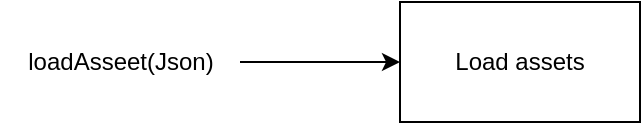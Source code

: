 <mxfile version="20.8.16" type="github"><diagram name="Page-1" id="nuxwR8Vkg36TOqQwl1U5"><mxGraphModel dx="1434" dy="796" grid="1" gridSize="10" guides="1" tooltips="1" connect="1" arrows="1" fold="1" page="1" pageScale="1" pageWidth="850" pageHeight="1100" math="0" shadow="0"><root><mxCell id="0"/><mxCell id="1" parent="0"/><mxCell id="GdQE46HHqlMQo5XsJwPC-3" value="" style="edgeStyle=orthogonalEdgeStyle;rounded=0;orthogonalLoop=1;jettySize=auto;html=1;" parent="1" source="GdQE46HHqlMQo5XsJwPC-1" target="GdQE46HHqlMQo5XsJwPC-2" edge="1"><mxGeometry relative="1" as="geometry"/></mxCell><mxCell id="GdQE46HHqlMQo5XsJwPC-1" value="loadAsseet(Json)" style="text;html=1;align=center;verticalAlign=middle;resizable=0;points=[];autosize=1;strokeColor=none;fillColor=none;" parent="1" vertex="1"><mxGeometry x="70" y="145" width="120" height="30" as="geometry"/></mxCell><mxCell id="GdQE46HHqlMQo5XsJwPC-2" value="Load assets" style="whiteSpace=wrap;html=1;" parent="1" vertex="1"><mxGeometry x="270" y="130" width="120" height="60" as="geometry"/></mxCell></root></mxGraphModel></diagram></mxfile>